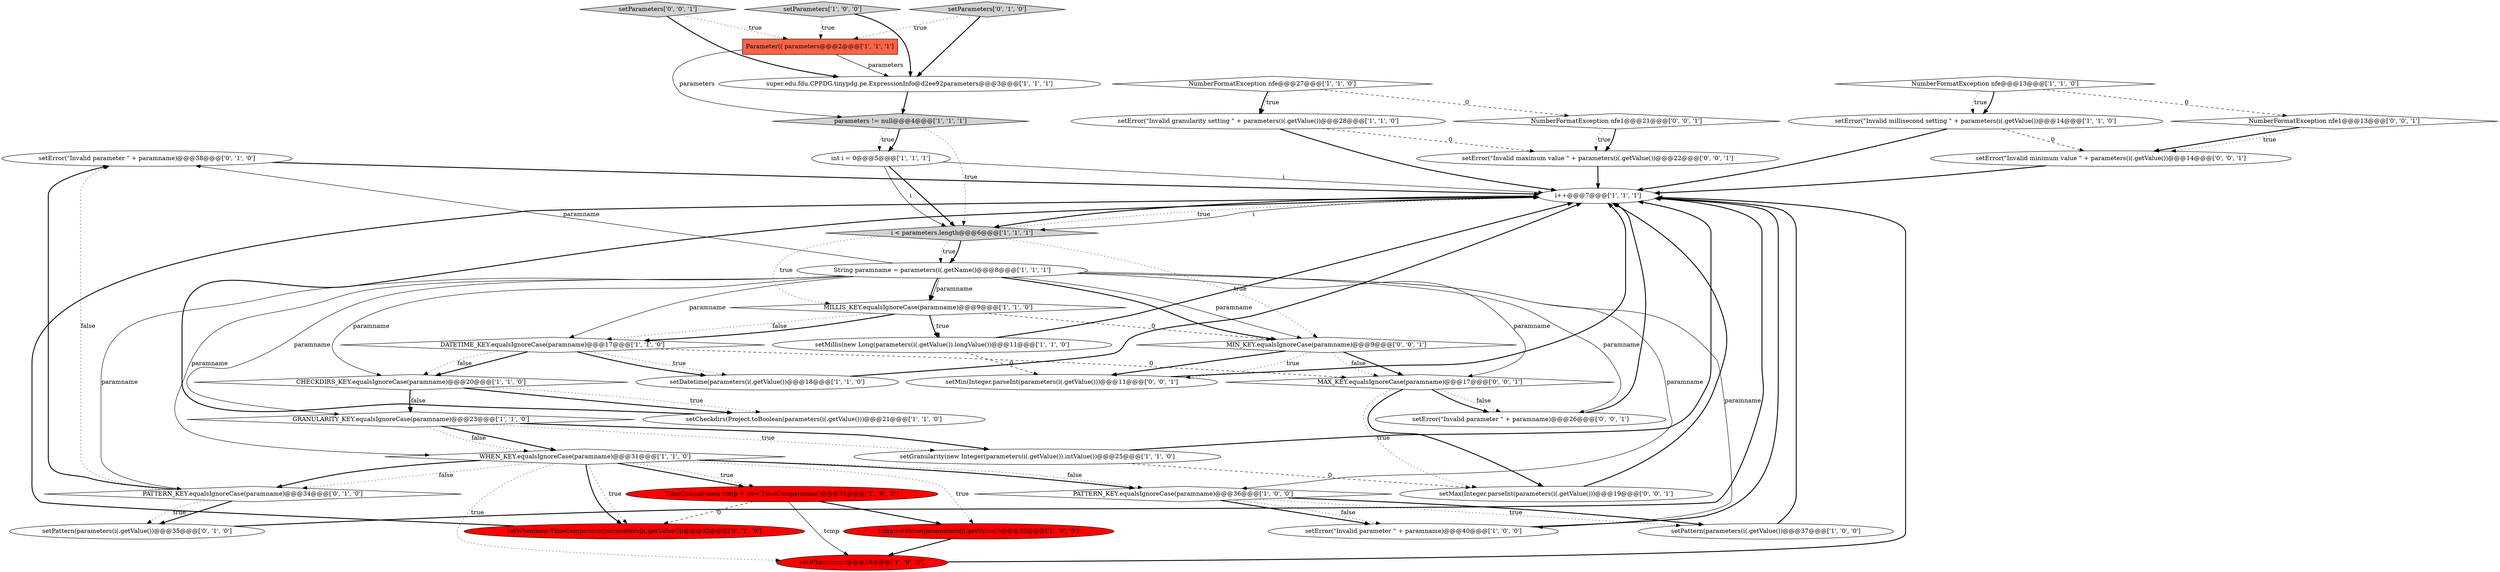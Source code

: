 digraph {
29 [style = filled, label = "setError(\"Invalid parameter \" + paramname)@@@38@@@['0', '1', '0']", fillcolor = white, shape = ellipse image = "AAA0AAABBB2BBB"];
10 [style = filled, label = "DATETIME_KEY.equalsIgnoreCase(paramname)@@@17@@@['1', '1', '0']", fillcolor = white, shape = diamond image = "AAA0AAABBB1BBB"];
37 [style = filled, label = "NumberFormatException nfe1@@@13@@@['0', '0', '1']", fillcolor = white, shape = diamond image = "AAA0AAABBB3BBB"];
38 [style = filled, label = "setParameters['0', '0', '1']", fillcolor = lightgray, shape = diamond image = "AAA0AAABBB3BBB"];
25 [style = filled, label = "String paramname = parameters(i(.getName()@@@8@@@['1', '1', '1']", fillcolor = white, shape = ellipse image = "AAA0AAABBB1BBB"];
41 [style = filled, label = "NumberFormatException nfe1@@@21@@@['0', '0', '1']", fillcolor = white, shape = diamond image = "AAA0AAABBB3BBB"];
36 [style = filled, label = "MAX_KEY.equalsIgnoreCase(paramname)@@@17@@@['0', '0', '1']", fillcolor = white, shape = diamond image = "AAA0AAABBB3BBB"];
1 [style = filled, label = "NumberFormatException nfe@@@13@@@['1', '1', '0']", fillcolor = white, shape = diamond image = "AAA0AAABBB1BBB"];
26 [style = filled, label = "i < parameters.length@@@6@@@['1', '1', '1']", fillcolor = lightgray, shape = diamond image = "AAA0AAABBB1BBB"];
4 [style = filled, label = "CHECKDIRS_KEY.equalsIgnoreCase(paramname)@@@20@@@['1', '1', '0']", fillcolor = white, shape = diamond image = "AAA0AAABBB1BBB"];
35 [style = filled, label = "setError(\"Invalid maximum value \" + parameters(i(.getValue())@@@22@@@['0', '0', '1']", fillcolor = white, shape = ellipse image = "AAA0AAABBB3BBB"];
5 [style = filled, label = "PATTERN_KEY.equalsIgnoreCase(paramname)@@@36@@@['1', '0', '0']", fillcolor = white, shape = diamond image = "AAA0AAABBB1BBB"];
14 [style = filled, label = "setMillis(new Long(parameters(i(.getValue()).longValue())@@@11@@@['1', '1', '0']", fillcolor = white, shape = ellipse image = "AAA0AAABBB1BBB"];
6 [style = filled, label = "MILLIS_KEY.equalsIgnoreCase(paramname)@@@9@@@['1', '1', '0']", fillcolor = white, shape = diamond image = "AAA0AAABBB1BBB"];
31 [style = filled, label = "setPattern(parameters(i(.getValue())@@@35@@@['0', '1', '0']", fillcolor = white, shape = ellipse image = "AAA0AAABBB2BBB"];
17 [style = filled, label = "setError(\"Invalid granularity setting \" + parameters(i(.getValue())@@@28@@@['1', '1', '0']", fillcolor = white, shape = ellipse image = "AAA0AAABBB1BBB"];
9 [style = filled, label = "GRANULARITY_KEY.equalsIgnoreCase(paramname)@@@23@@@['1', '1', '0']", fillcolor = white, shape = diamond image = "AAA0AAABBB1BBB"];
39 [style = filled, label = "setError(\"Invalid minimum value \" + parameters(i(.getValue())@@@14@@@['0', '0', '1']", fillcolor = white, shape = ellipse image = "AAA0AAABBB3BBB"];
16 [style = filled, label = "setError(\"Invalid millisecond setting \" + parameters(i(.getValue())@@@14@@@['1', '1', '0']", fillcolor = white, shape = ellipse image = "AAA0AAABBB1BBB"];
21 [style = filled, label = "setWhen(tcmp)@@@34@@@['1', '0', '0']", fillcolor = red, shape = ellipse image = "AAA1AAABBB1BBB"];
12 [style = filled, label = "i++@@@7@@@['1', '1', '1']", fillcolor = white, shape = ellipse image = "AAA0AAABBB1BBB"];
27 [style = filled, label = "setWhen(new TimeComparison(parameters(i(.getValue()))@@@32@@@['0', '1', '0']", fillcolor = red, shape = ellipse image = "AAA1AAABBB2BBB"];
3 [style = filled, label = "TimeComparisons tcmp = new TimeComparisons()@@@32@@@['1', '0', '0']", fillcolor = red, shape = ellipse image = "AAA1AAABBB1BBB"];
2 [style = filled, label = "Parameter(( parameters@@@2@@@['1', '1', '1']", fillcolor = tomato, shape = box image = "AAA0AAABBB1BBB"];
32 [style = filled, label = "MIN_KEY.equalsIgnoreCase(paramname)@@@9@@@['0', '0', '1']", fillcolor = white, shape = diamond image = "AAA0AAABBB3BBB"];
33 [style = filled, label = "setMin(Integer.parseInt(parameters(i(.getValue()))@@@11@@@['0', '0', '1']", fillcolor = white, shape = ellipse image = "AAA0AAABBB3BBB"];
24 [style = filled, label = "setParameters['1', '0', '0']", fillcolor = lightgray, shape = diamond image = "AAA0AAABBB1BBB"];
28 [style = filled, label = "PATTERN_KEY.equalsIgnoreCase(paramname)@@@34@@@['0', '1', '0']", fillcolor = white, shape = diamond image = "AAA0AAABBB2BBB"];
22 [style = filled, label = "setError(\"Invalid parameter \" + paramname)@@@40@@@['1', '0', '0']", fillcolor = white, shape = ellipse image = "AAA0AAABBB1BBB"];
11 [style = filled, label = "WHEN_KEY.equalsIgnoreCase(paramname)@@@31@@@['1', '1', '0']", fillcolor = white, shape = diamond image = "AAA0AAABBB1BBB"];
34 [style = filled, label = "setMax(Integer.parseInt(parameters(i(.getValue()))@@@19@@@['0', '0', '1']", fillcolor = white, shape = ellipse image = "AAA0AAABBB3BBB"];
30 [style = filled, label = "setParameters['0', '1', '0']", fillcolor = lightgray, shape = diamond image = "AAA0AAABBB2BBB"];
15 [style = filled, label = "super.edu.fdu.CPPDG.tinypdg.pe.ExpressionInfo@d2ee92parameters@@@3@@@['1', '1', '1']", fillcolor = white, shape = ellipse image = "AAA0AAABBB1BBB"];
20 [style = filled, label = "tcmp.setValue(parameters(i(.getValue())@@@33@@@['1', '0', '0']", fillcolor = red, shape = ellipse image = "AAA1AAABBB1BBB"];
40 [style = filled, label = "setError(\"Invalid parameter \" + paramname)@@@26@@@['0', '0', '1']", fillcolor = white, shape = ellipse image = "AAA0AAABBB3BBB"];
7 [style = filled, label = "setPattern(parameters(i(.getValue())@@@37@@@['1', '0', '0']", fillcolor = white, shape = ellipse image = "AAA0AAABBB1BBB"];
18 [style = filled, label = "int i = 0@@@5@@@['1', '1', '1']", fillcolor = white, shape = ellipse image = "AAA0AAABBB1BBB"];
8 [style = filled, label = "setDatetime(parameters(i(.getValue())@@@18@@@['1', '1', '0']", fillcolor = white, shape = ellipse image = "AAA0AAABBB1BBB"];
13 [style = filled, label = "setGranularity(new Integer(parameters(i(.getValue()).intValue())@@@25@@@['1', '1', '0']", fillcolor = white, shape = ellipse image = "AAA0AAABBB1BBB"];
19 [style = filled, label = "NumberFormatException nfe@@@27@@@['1', '1', '0']", fillcolor = white, shape = diamond image = "AAA0AAABBB1BBB"];
23 [style = filled, label = "setCheckdirs(Project.toBoolean(parameters(i(.getValue()))@@@21@@@['1', '1', '0']", fillcolor = white, shape = ellipse image = "AAA0AAABBB1BBB"];
0 [style = filled, label = "parameters != null@@@4@@@['1', '1', '1']", fillcolor = lightgray, shape = diamond image = "AAA0AAABBB1BBB"];
10->8 [style = dotted, label="true"];
3->21 [style = solid, label="tcmp"];
9->11 [style = bold, label=""];
10->36 [style = dashed, label="0"];
17->35 [style = dashed, label="0"];
26->12 [style = dotted, label="true"];
12->26 [style = solid, label="i"];
25->6 [style = bold, label=""];
38->15 [style = bold, label=""];
9->11 [style = dotted, label="false"];
30->2 [style = dotted, label="true"];
10->8 [style = bold, label=""];
15->0 [style = bold, label=""];
9->13 [style = bold, label=""];
23->12 [style = bold, label=""];
25->22 [style = solid, label="paramname"];
35->12 [style = bold, label=""];
16->39 [style = dashed, label="0"];
25->28 [style = solid, label="paramname"];
11->28 [style = bold, label=""];
11->28 [style = dotted, label="false"];
28->29 [style = dotted, label="false"];
27->12 [style = bold, label=""];
19->17 [style = dotted, label="true"];
4->23 [style = dotted, label="true"];
6->32 [style = dashed, label="0"];
25->6 [style = solid, label="paramname"];
25->40 [style = solid, label="paramname"];
14->33 [style = dashed, label="0"];
4->9 [style = dotted, label="false"];
6->14 [style = dotted, label="true"];
13->12 [style = bold, label=""];
26->32 [style = dotted, label="true"];
1->16 [style = bold, label=""];
5->7 [style = dotted, label="true"];
9->13 [style = dotted, label="true"];
25->5 [style = solid, label="paramname"];
39->12 [style = bold, label=""];
32->36 [style = bold, label=""];
5->7 [style = bold, label=""];
26->6 [style = dotted, label="true"];
0->26 [style = dotted, label="true"];
5->22 [style = bold, label=""];
25->9 [style = solid, label="paramname"];
4->23 [style = bold, label=""];
30->15 [style = bold, label=""];
36->40 [style = dotted, label="false"];
25->10 [style = solid, label="paramname"];
4->9 [style = bold, label=""];
28->29 [style = bold, label=""];
1->37 [style = dashed, label="0"];
36->40 [style = bold, label=""];
2->0 [style = solid, label="parameters"];
5->22 [style = dotted, label="false"];
0->18 [style = dotted, label="true"];
32->36 [style = dotted, label="false"];
41->35 [style = dotted, label="true"];
28->31 [style = bold, label=""];
3->27 [style = dashed, label="0"];
18->26 [style = bold, label=""];
25->11 [style = solid, label="paramname"];
19->17 [style = bold, label=""];
33->12 [style = bold, label=""];
31->12 [style = bold, label=""];
32->33 [style = bold, label=""];
32->33 [style = dotted, label="true"];
19->41 [style = dashed, label="0"];
21->12 [style = bold, label=""];
40->12 [style = bold, label=""];
11->5 [style = bold, label=""];
11->20 [style = dotted, label="true"];
17->12 [style = bold, label=""];
11->27 [style = dotted, label="true"];
2->15 [style = solid, label="parameters"];
11->3 [style = bold, label=""];
6->10 [style = bold, label=""];
0->18 [style = bold, label=""];
1->16 [style = dotted, label="true"];
11->5 [style = dotted, label="false"];
6->10 [style = dotted, label="false"];
11->3 [style = dotted, label="true"];
13->34 [style = dashed, label="0"];
36->34 [style = bold, label=""];
37->39 [style = bold, label=""];
8->12 [style = bold, label=""];
25->29 [style = solid, label="paramname"];
24->15 [style = bold, label=""];
41->35 [style = bold, label=""];
18->12 [style = solid, label="i"];
28->31 [style = dotted, label="true"];
7->12 [style = bold, label=""];
26->25 [style = dotted, label="true"];
26->25 [style = bold, label=""];
25->32 [style = bold, label=""];
12->26 [style = bold, label=""];
34->12 [style = bold, label=""];
25->4 [style = solid, label="paramname"];
20->21 [style = bold, label=""];
6->14 [style = bold, label=""];
3->20 [style = bold, label=""];
29->12 [style = bold, label=""];
18->26 [style = solid, label="i"];
22->12 [style = bold, label=""];
38->2 [style = dotted, label="true"];
14->12 [style = bold, label=""];
37->39 [style = dotted, label="true"];
25->32 [style = solid, label="paramname"];
10->4 [style = bold, label=""];
10->4 [style = dotted, label="false"];
24->2 [style = dotted, label="true"];
11->21 [style = dotted, label="true"];
36->34 [style = dotted, label="true"];
16->12 [style = bold, label=""];
25->36 [style = solid, label="paramname"];
11->27 [style = bold, label=""];
}
